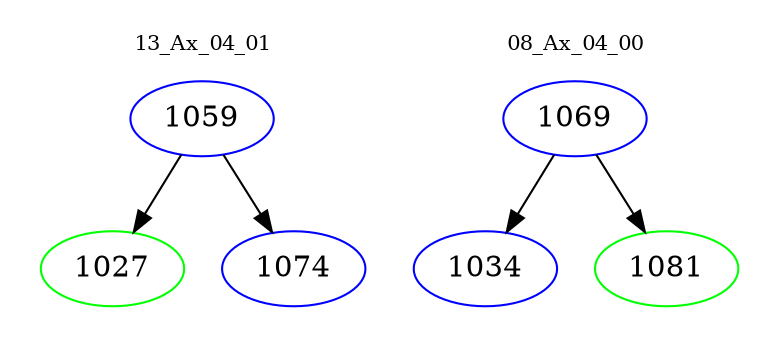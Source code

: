digraph{
subgraph cluster_0 {
color = white
label = "13_Ax_04_01";
fontsize=10;
T0_1059 [label="1059", color="blue"]
T0_1059 -> T0_1027 [color="black"]
T0_1027 [label="1027", color="green"]
T0_1059 -> T0_1074 [color="black"]
T0_1074 [label="1074", color="blue"]
}
subgraph cluster_1 {
color = white
label = "08_Ax_04_00";
fontsize=10;
T1_1069 [label="1069", color="blue"]
T1_1069 -> T1_1034 [color="black"]
T1_1034 [label="1034", color="blue"]
T1_1069 -> T1_1081 [color="black"]
T1_1081 [label="1081", color="green"]
}
}
